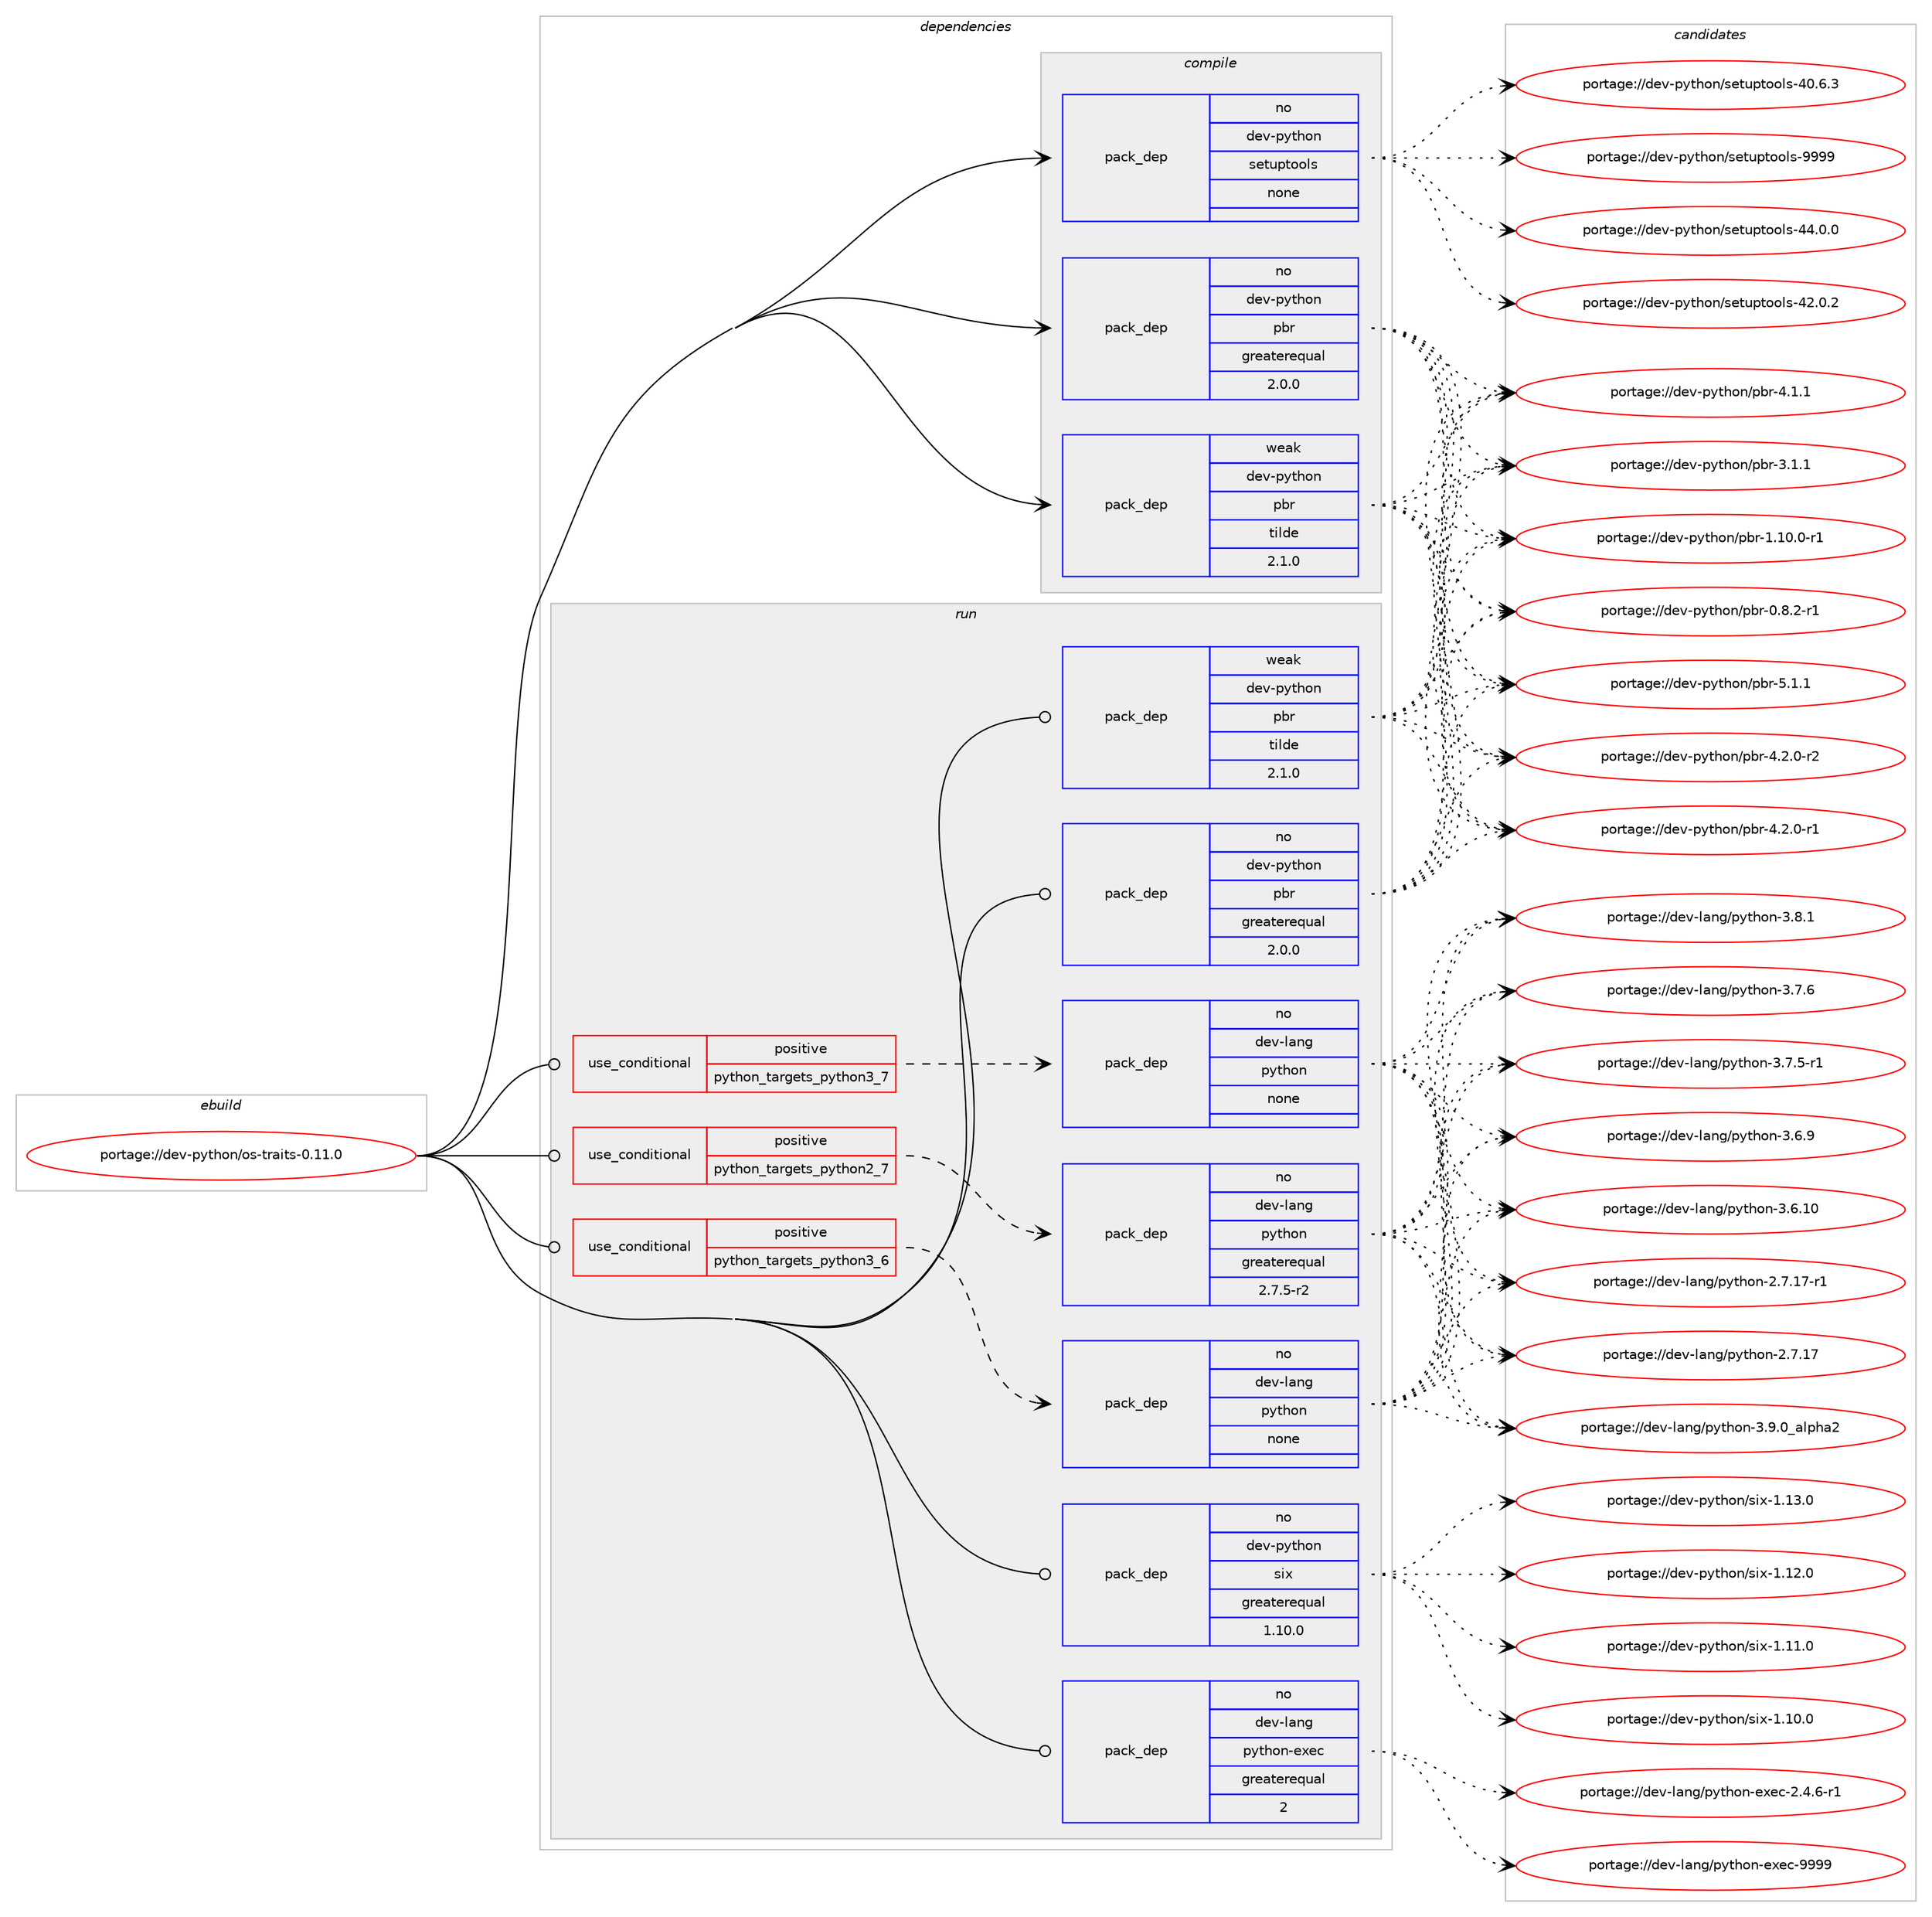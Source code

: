 digraph prolog {

# *************
# Graph options
# *************

newrank=true;
concentrate=true;
compound=true;
graph [rankdir=LR,fontname=Helvetica,fontsize=10,ranksep=1.5];#, ranksep=2.5, nodesep=0.2];
edge  [arrowhead=vee];
node  [fontname=Helvetica,fontsize=10];

# **********
# The ebuild
# **********

subgraph cluster_leftcol {
color=gray;
label=<<i>ebuild</i>>;
id [label="portage://dev-python/os-traits-0.11.0", color=red, width=4, href="../dev-python/os-traits-0.11.0.svg"];
}

# ****************
# The dependencies
# ****************

subgraph cluster_midcol {
color=gray;
label=<<i>dependencies</i>>;
subgraph cluster_compile {
fillcolor="#eeeeee";
style=filled;
label=<<i>compile</i>>;
subgraph pack329670 {
dependency446441 [label=<<TABLE BORDER="0" CELLBORDER="1" CELLSPACING="0" CELLPADDING="4" WIDTH="220"><TR><TD ROWSPAN="6" CELLPADDING="30">pack_dep</TD></TR><TR><TD WIDTH="110">no</TD></TR><TR><TD>dev-python</TD></TR><TR><TD>pbr</TD></TR><TR><TD>greaterequal</TD></TR><TR><TD>2.0.0</TD></TR></TABLE>>, shape=none, color=blue];
}
id:e -> dependency446441:w [weight=20,style="solid",arrowhead="vee"];
subgraph pack329671 {
dependency446442 [label=<<TABLE BORDER="0" CELLBORDER="1" CELLSPACING="0" CELLPADDING="4" WIDTH="220"><TR><TD ROWSPAN="6" CELLPADDING="30">pack_dep</TD></TR><TR><TD WIDTH="110">no</TD></TR><TR><TD>dev-python</TD></TR><TR><TD>setuptools</TD></TR><TR><TD>none</TD></TR><TR><TD></TD></TR></TABLE>>, shape=none, color=blue];
}
id:e -> dependency446442:w [weight=20,style="solid",arrowhead="vee"];
subgraph pack329672 {
dependency446443 [label=<<TABLE BORDER="0" CELLBORDER="1" CELLSPACING="0" CELLPADDING="4" WIDTH="220"><TR><TD ROWSPAN="6" CELLPADDING="30">pack_dep</TD></TR><TR><TD WIDTH="110">weak</TD></TR><TR><TD>dev-python</TD></TR><TR><TD>pbr</TD></TR><TR><TD>tilde</TD></TR><TR><TD>2.1.0</TD></TR></TABLE>>, shape=none, color=blue];
}
id:e -> dependency446443:w [weight=20,style="solid",arrowhead="vee"];
}
subgraph cluster_compileandrun {
fillcolor="#eeeeee";
style=filled;
label=<<i>compile and run</i>>;
}
subgraph cluster_run {
fillcolor="#eeeeee";
style=filled;
label=<<i>run</i>>;
subgraph cond111796 {
dependency446444 [label=<<TABLE BORDER="0" CELLBORDER="1" CELLSPACING="0" CELLPADDING="4"><TR><TD ROWSPAN="3" CELLPADDING="10">use_conditional</TD></TR><TR><TD>positive</TD></TR><TR><TD>python_targets_python2_7</TD></TR></TABLE>>, shape=none, color=red];
subgraph pack329673 {
dependency446445 [label=<<TABLE BORDER="0" CELLBORDER="1" CELLSPACING="0" CELLPADDING="4" WIDTH="220"><TR><TD ROWSPAN="6" CELLPADDING="30">pack_dep</TD></TR><TR><TD WIDTH="110">no</TD></TR><TR><TD>dev-lang</TD></TR><TR><TD>python</TD></TR><TR><TD>greaterequal</TD></TR><TR><TD>2.7.5-r2</TD></TR></TABLE>>, shape=none, color=blue];
}
dependency446444:e -> dependency446445:w [weight=20,style="dashed",arrowhead="vee"];
}
id:e -> dependency446444:w [weight=20,style="solid",arrowhead="odot"];
subgraph cond111797 {
dependency446446 [label=<<TABLE BORDER="0" CELLBORDER="1" CELLSPACING="0" CELLPADDING="4"><TR><TD ROWSPAN="3" CELLPADDING="10">use_conditional</TD></TR><TR><TD>positive</TD></TR><TR><TD>python_targets_python3_6</TD></TR></TABLE>>, shape=none, color=red];
subgraph pack329674 {
dependency446447 [label=<<TABLE BORDER="0" CELLBORDER="1" CELLSPACING="0" CELLPADDING="4" WIDTH="220"><TR><TD ROWSPAN="6" CELLPADDING="30">pack_dep</TD></TR><TR><TD WIDTH="110">no</TD></TR><TR><TD>dev-lang</TD></TR><TR><TD>python</TD></TR><TR><TD>none</TD></TR><TR><TD></TD></TR></TABLE>>, shape=none, color=blue];
}
dependency446446:e -> dependency446447:w [weight=20,style="dashed",arrowhead="vee"];
}
id:e -> dependency446446:w [weight=20,style="solid",arrowhead="odot"];
subgraph cond111798 {
dependency446448 [label=<<TABLE BORDER="0" CELLBORDER="1" CELLSPACING="0" CELLPADDING="4"><TR><TD ROWSPAN="3" CELLPADDING="10">use_conditional</TD></TR><TR><TD>positive</TD></TR><TR><TD>python_targets_python3_7</TD></TR></TABLE>>, shape=none, color=red];
subgraph pack329675 {
dependency446449 [label=<<TABLE BORDER="0" CELLBORDER="1" CELLSPACING="0" CELLPADDING="4" WIDTH="220"><TR><TD ROWSPAN="6" CELLPADDING="30">pack_dep</TD></TR><TR><TD WIDTH="110">no</TD></TR><TR><TD>dev-lang</TD></TR><TR><TD>python</TD></TR><TR><TD>none</TD></TR><TR><TD></TD></TR></TABLE>>, shape=none, color=blue];
}
dependency446448:e -> dependency446449:w [weight=20,style="dashed",arrowhead="vee"];
}
id:e -> dependency446448:w [weight=20,style="solid",arrowhead="odot"];
subgraph pack329676 {
dependency446450 [label=<<TABLE BORDER="0" CELLBORDER="1" CELLSPACING="0" CELLPADDING="4" WIDTH="220"><TR><TD ROWSPAN="6" CELLPADDING="30">pack_dep</TD></TR><TR><TD WIDTH="110">no</TD></TR><TR><TD>dev-lang</TD></TR><TR><TD>python-exec</TD></TR><TR><TD>greaterequal</TD></TR><TR><TD>2</TD></TR></TABLE>>, shape=none, color=blue];
}
id:e -> dependency446450:w [weight=20,style="solid",arrowhead="odot"];
subgraph pack329677 {
dependency446451 [label=<<TABLE BORDER="0" CELLBORDER="1" CELLSPACING="0" CELLPADDING="4" WIDTH="220"><TR><TD ROWSPAN="6" CELLPADDING="30">pack_dep</TD></TR><TR><TD WIDTH="110">no</TD></TR><TR><TD>dev-python</TD></TR><TR><TD>pbr</TD></TR><TR><TD>greaterequal</TD></TR><TR><TD>2.0.0</TD></TR></TABLE>>, shape=none, color=blue];
}
id:e -> dependency446451:w [weight=20,style="solid",arrowhead="odot"];
subgraph pack329678 {
dependency446452 [label=<<TABLE BORDER="0" CELLBORDER="1" CELLSPACING="0" CELLPADDING="4" WIDTH="220"><TR><TD ROWSPAN="6" CELLPADDING="30">pack_dep</TD></TR><TR><TD WIDTH="110">no</TD></TR><TR><TD>dev-python</TD></TR><TR><TD>six</TD></TR><TR><TD>greaterequal</TD></TR><TR><TD>1.10.0</TD></TR></TABLE>>, shape=none, color=blue];
}
id:e -> dependency446452:w [weight=20,style="solid",arrowhead="odot"];
subgraph pack329679 {
dependency446453 [label=<<TABLE BORDER="0" CELLBORDER="1" CELLSPACING="0" CELLPADDING="4" WIDTH="220"><TR><TD ROWSPAN="6" CELLPADDING="30">pack_dep</TD></TR><TR><TD WIDTH="110">weak</TD></TR><TR><TD>dev-python</TD></TR><TR><TD>pbr</TD></TR><TR><TD>tilde</TD></TR><TR><TD>2.1.0</TD></TR></TABLE>>, shape=none, color=blue];
}
id:e -> dependency446453:w [weight=20,style="solid",arrowhead="odot"];
}
}

# **************
# The candidates
# **************

subgraph cluster_choices {
rank=same;
color=gray;
label=<<i>candidates</i>>;

subgraph choice329670 {
color=black;
nodesep=1;
choice100101118451121211161041111104711298114455346494649 [label="portage://dev-python/pbr-5.1.1", color=red, width=4,href="../dev-python/pbr-5.1.1.svg"];
choice1001011184511212111610411111047112981144552465046484511450 [label="portage://dev-python/pbr-4.2.0-r2", color=red, width=4,href="../dev-python/pbr-4.2.0-r2.svg"];
choice1001011184511212111610411111047112981144552465046484511449 [label="portage://dev-python/pbr-4.2.0-r1", color=red, width=4,href="../dev-python/pbr-4.2.0-r1.svg"];
choice100101118451121211161041111104711298114455246494649 [label="portage://dev-python/pbr-4.1.1", color=red, width=4,href="../dev-python/pbr-4.1.1.svg"];
choice100101118451121211161041111104711298114455146494649 [label="portage://dev-python/pbr-3.1.1", color=red, width=4,href="../dev-python/pbr-3.1.1.svg"];
choice100101118451121211161041111104711298114454946494846484511449 [label="portage://dev-python/pbr-1.10.0-r1", color=red, width=4,href="../dev-python/pbr-1.10.0-r1.svg"];
choice1001011184511212111610411111047112981144548465646504511449 [label="portage://dev-python/pbr-0.8.2-r1", color=red, width=4,href="../dev-python/pbr-0.8.2-r1.svg"];
dependency446441:e -> choice100101118451121211161041111104711298114455346494649:w [style=dotted,weight="100"];
dependency446441:e -> choice1001011184511212111610411111047112981144552465046484511450:w [style=dotted,weight="100"];
dependency446441:e -> choice1001011184511212111610411111047112981144552465046484511449:w [style=dotted,weight="100"];
dependency446441:e -> choice100101118451121211161041111104711298114455246494649:w [style=dotted,weight="100"];
dependency446441:e -> choice100101118451121211161041111104711298114455146494649:w [style=dotted,weight="100"];
dependency446441:e -> choice100101118451121211161041111104711298114454946494846484511449:w [style=dotted,weight="100"];
dependency446441:e -> choice1001011184511212111610411111047112981144548465646504511449:w [style=dotted,weight="100"];
}
subgraph choice329671 {
color=black;
nodesep=1;
choice10010111845112121116104111110471151011161171121161111111081154557575757 [label="portage://dev-python/setuptools-9999", color=red, width=4,href="../dev-python/setuptools-9999.svg"];
choice100101118451121211161041111104711510111611711211611111110811545525246484648 [label="portage://dev-python/setuptools-44.0.0", color=red, width=4,href="../dev-python/setuptools-44.0.0.svg"];
choice100101118451121211161041111104711510111611711211611111110811545525046484650 [label="portage://dev-python/setuptools-42.0.2", color=red, width=4,href="../dev-python/setuptools-42.0.2.svg"];
choice100101118451121211161041111104711510111611711211611111110811545524846544651 [label="portage://dev-python/setuptools-40.6.3", color=red, width=4,href="../dev-python/setuptools-40.6.3.svg"];
dependency446442:e -> choice10010111845112121116104111110471151011161171121161111111081154557575757:w [style=dotted,weight="100"];
dependency446442:e -> choice100101118451121211161041111104711510111611711211611111110811545525246484648:w [style=dotted,weight="100"];
dependency446442:e -> choice100101118451121211161041111104711510111611711211611111110811545525046484650:w [style=dotted,weight="100"];
dependency446442:e -> choice100101118451121211161041111104711510111611711211611111110811545524846544651:w [style=dotted,weight="100"];
}
subgraph choice329672 {
color=black;
nodesep=1;
choice100101118451121211161041111104711298114455346494649 [label="portage://dev-python/pbr-5.1.1", color=red, width=4,href="../dev-python/pbr-5.1.1.svg"];
choice1001011184511212111610411111047112981144552465046484511450 [label="portage://dev-python/pbr-4.2.0-r2", color=red, width=4,href="../dev-python/pbr-4.2.0-r2.svg"];
choice1001011184511212111610411111047112981144552465046484511449 [label="portage://dev-python/pbr-4.2.0-r1", color=red, width=4,href="../dev-python/pbr-4.2.0-r1.svg"];
choice100101118451121211161041111104711298114455246494649 [label="portage://dev-python/pbr-4.1.1", color=red, width=4,href="../dev-python/pbr-4.1.1.svg"];
choice100101118451121211161041111104711298114455146494649 [label="portage://dev-python/pbr-3.1.1", color=red, width=4,href="../dev-python/pbr-3.1.1.svg"];
choice100101118451121211161041111104711298114454946494846484511449 [label="portage://dev-python/pbr-1.10.0-r1", color=red, width=4,href="../dev-python/pbr-1.10.0-r1.svg"];
choice1001011184511212111610411111047112981144548465646504511449 [label="portage://dev-python/pbr-0.8.2-r1", color=red, width=4,href="../dev-python/pbr-0.8.2-r1.svg"];
dependency446443:e -> choice100101118451121211161041111104711298114455346494649:w [style=dotted,weight="100"];
dependency446443:e -> choice1001011184511212111610411111047112981144552465046484511450:w [style=dotted,weight="100"];
dependency446443:e -> choice1001011184511212111610411111047112981144552465046484511449:w [style=dotted,weight="100"];
dependency446443:e -> choice100101118451121211161041111104711298114455246494649:w [style=dotted,weight="100"];
dependency446443:e -> choice100101118451121211161041111104711298114455146494649:w [style=dotted,weight="100"];
dependency446443:e -> choice100101118451121211161041111104711298114454946494846484511449:w [style=dotted,weight="100"];
dependency446443:e -> choice1001011184511212111610411111047112981144548465646504511449:w [style=dotted,weight="100"];
}
subgraph choice329673 {
color=black;
nodesep=1;
choice10010111845108971101034711212111610411111045514657464895971081121049750 [label="portage://dev-lang/python-3.9.0_alpha2", color=red, width=4,href="../dev-lang/python-3.9.0_alpha2.svg"];
choice100101118451089711010347112121116104111110455146564649 [label="portage://dev-lang/python-3.8.1", color=red, width=4,href="../dev-lang/python-3.8.1.svg"];
choice100101118451089711010347112121116104111110455146554654 [label="portage://dev-lang/python-3.7.6", color=red, width=4,href="../dev-lang/python-3.7.6.svg"];
choice1001011184510897110103471121211161041111104551465546534511449 [label="portage://dev-lang/python-3.7.5-r1", color=red, width=4,href="../dev-lang/python-3.7.5-r1.svg"];
choice100101118451089711010347112121116104111110455146544657 [label="portage://dev-lang/python-3.6.9", color=red, width=4,href="../dev-lang/python-3.6.9.svg"];
choice10010111845108971101034711212111610411111045514654464948 [label="portage://dev-lang/python-3.6.10", color=red, width=4,href="../dev-lang/python-3.6.10.svg"];
choice100101118451089711010347112121116104111110455046554649554511449 [label="portage://dev-lang/python-2.7.17-r1", color=red, width=4,href="../dev-lang/python-2.7.17-r1.svg"];
choice10010111845108971101034711212111610411111045504655464955 [label="portage://dev-lang/python-2.7.17", color=red, width=4,href="../dev-lang/python-2.7.17.svg"];
dependency446445:e -> choice10010111845108971101034711212111610411111045514657464895971081121049750:w [style=dotted,weight="100"];
dependency446445:e -> choice100101118451089711010347112121116104111110455146564649:w [style=dotted,weight="100"];
dependency446445:e -> choice100101118451089711010347112121116104111110455146554654:w [style=dotted,weight="100"];
dependency446445:e -> choice1001011184510897110103471121211161041111104551465546534511449:w [style=dotted,weight="100"];
dependency446445:e -> choice100101118451089711010347112121116104111110455146544657:w [style=dotted,weight="100"];
dependency446445:e -> choice10010111845108971101034711212111610411111045514654464948:w [style=dotted,weight="100"];
dependency446445:e -> choice100101118451089711010347112121116104111110455046554649554511449:w [style=dotted,weight="100"];
dependency446445:e -> choice10010111845108971101034711212111610411111045504655464955:w [style=dotted,weight="100"];
}
subgraph choice329674 {
color=black;
nodesep=1;
choice10010111845108971101034711212111610411111045514657464895971081121049750 [label="portage://dev-lang/python-3.9.0_alpha2", color=red, width=4,href="../dev-lang/python-3.9.0_alpha2.svg"];
choice100101118451089711010347112121116104111110455146564649 [label="portage://dev-lang/python-3.8.1", color=red, width=4,href="../dev-lang/python-3.8.1.svg"];
choice100101118451089711010347112121116104111110455146554654 [label="portage://dev-lang/python-3.7.6", color=red, width=4,href="../dev-lang/python-3.7.6.svg"];
choice1001011184510897110103471121211161041111104551465546534511449 [label="portage://dev-lang/python-3.7.5-r1", color=red, width=4,href="../dev-lang/python-3.7.5-r1.svg"];
choice100101118451089711010347112121116104111110455146544657 [label="portage://dev-lang/python-3.6.9", color=red, width=4,href="../dev-lang/python-3.6.9.svg"];
choice10010111845108971101034711212111610411111045514654464948 [label="portage://dev-lang/python-3.6.10", color=red, width=4,href="../dev-lang/python-3.6.10.svg"];
choice100101118451089711010347112121116104111110455046554649554511449 [label="portage://dev-lang/python-2.7.17-r1", color=red, width=4,href="../dev-lang/python-2.7.17-r1.svg"];
choice10010111845108971101034711212111610411111045504655464955 [label="portage://dev-lang/python-2.7.17", color=red, width=4,href="../dev-lang/python-2.7.17.svg"];
dependency446447:e -> choice10010111845108971101034711212111610411111045514657464895971081121049750:w [style=dotted,weight="100"];
dependency446447:e -> choice100101118451089711010347112121116104111110455146564649:w [style=dotted,weight="100"];
dependency446447:e -> choice100101118451089711010347112121116104111110455146554654:w [style=dotted,weight="100"];
dependency446447:e -> choice1001011184510897110103471121211161041111104551465546534511449:w [style=dotted,weight="100"];
dependency446447:e -> choice100101118451089711010347112121116104111110455146544657:w [style=dotted,weight="100"];
dependency446447:e -> choice10010111845108971101034711212111610411111045514654464948:w [style=dotted,weight="100"];
dependency446447:e -> choice100101118451089711010347112121116104111110455046554649554511449:w [style=dotted,weight="100"];
dependency446447:e -> choice10010111845108971101034711212111610411111045504655464955:w [style=dotted,weight="100"];
}
subgraph choice329675 {
color=black;
nodesep=1;
choice10010111845108971101034711212111610411111045514657464895971081121049750 [label="portage://dev-lang/python-3.9.0_alpha2", color=red, width=4,href="../dev-lang/python-3.9.0_alpha2.svg"];
choice100101118451089711010347112121116104111110455146564649 [label="portage://dev-lang/python-3.8.1", color=red, width=4,href="../dev-lang/python-3.8.1.svg"];
choice100101118451089711010347112121116104111110455146554654 [label="portage://dev-lang/python-3.7.6", color=red, width=4,href="../dev-lang/python-3.7.6.svg"];
choice1001011184510897110103471121211161041111104551465546534511449 [label="portage://dev-lang/python-3.7.5-r1", color=red, width=4,href="../dev-lang/python-3.7.5-r1.svg"];
choice100101118451089711010347112121116104111110455146544657 [label="portage://dev-lang/python-3.6.9", color=red, width=4,href="../dev-lang/python-3.6.9.svg"];
choice10010111845108971101034711212111610411111045514654464948 [label="portage://dev-lang/python-3.6.10", color=red, width=4,href="../dev-lang/python-3.6.10.svg"];
choice100101118451089711010347112121116104111110455046554649554511449 [label="portage://dev-lang/python-2.7.17-r1", color=red, width=4,href="../dev-lang/python-2.7.17-r1.svg"];
choice10010111845108971101034711212111610411111045504655464955 [label="portage://dev-lang/python-2.7.17", color=red, width=4,href="../dev-lang/python-2.7.17.svg"];
dependency446449:e -> choice10010111845108971101034711212111610411111045514657464895971081121049750:w [style=dotted,weight="100"];
dependency446449:e -> choice100101118451089711010347112121116104111110455146564649:w [style=dotted,weight="100"];
dependency446449:e -> choice100101118451089711010347112121116104111110455146554654:w [style=dotted,weight="100"];
dependency446449:e -> choice1001011184510897110103471121211161041111104551465546534511449:w [style=dotted,weight="100"];
dependency446449:e -> choice100101118451089711010347112121116104111110455146544657:w [style=dotted,weight="100"];
dependency446449:e -> choice10010111845108971101034711212111610411111045514654464948:w [style=dotted,weight="100"];
dependency446449:e -> choice100101118451089711010347112121116104111110455046554649554511449:w [style=dotted,weight="100"];
dependency446449:e -> choice10010111845108971101034711212111610411111045504655464955:w [style=dotted,weight="100"];
}
subgraph choice329676 {
color=black;
nodesep=1;
choice10010111845108971101034711212111610411111045101120101994557575757 [label="portage://dev-lang/python-exec-9999", color=red, width=4,href="../dev-lang/python-exec-9999.svg"];
choice10010111845108971101034711212111610411111045101120101994550465246544511449 [label="portage://dev-lang/python-exec-2.4.6-r1", color=red, width=4,href="../dev-lang/python-exec-2.4.6-r1.svg"];
dependency446450:e -> choice10010111845108971101034711212111610411111045101120101994557575757:w [style=dotted,weight="100"];
dependency446450:e -> choice10010111845108971101034711212111610411111045101120101994550465246544511449:w [style=dotted,weight="100"];
}
subgraph choice329677 {
color=black;
nodesep=1;
choice100101118451121211161041111104711298114455346494649 [label="portage://dev-python/pbr-5.1.1", color=red, width=4,href="../dev-python/pbr-5.1.1.svg"];
choice1001011184511212111610411111047112981144552465046484511450 [label="portage://dev-python/pbr-4.2.0-r2", color=red, width=4,href="../dev-python/pbr-4.2.0-r2.svg"];
choice1001011184511212111610411111047112981144552465046484511449 [label="portage://dev-python/pbr-4.2.0-r1", color=red, width=4,href="../dev-python/pbr-4.2.0-r1.svg"];
choice100101118451121211161041111104711298114455246494649 [label="portage://dev-python/pbr-4.1.1", color=red, width=4,href="../dev-python/pbr-4.1.1.svg"];
choice100101118451121211161041111104711298114455146494649 [label="portage://dev-python/pbr-3.1.1", color=red, width=4,href="../dev-python/pbr-3.1.1.svg"];
choice100101118451121211161041111104711298114454946494846484511449 [label="portage://dev-python/pbr-1.10.0-r1", color=red, width=4,href="../dev-python/pbr-1.10.0-r1.svg"];
choice1001011184511212111610411111047112981144548465646504511449 [label="portage://dev-python/pbr-0.8.2-r1", color=red, width=4,href="../dev-python/pbr-0.8.2-r1.svg"];
dependency446451:e -> choice100101118451121211161041111104711298114455346494649:w [style=dotted,weight="100"];
dependency446451:e -> choice1001011184511212111610411111047112981144552465046484511450:w [style=dotted,weight="100"];
dependency446451:e -> choice1001011184511212111610411111047112981144552465046484511449:w [style=dotted,weight="100"];
dependency446451:e -> choice100101118451121211161041111104711298114455246494649:w [style=dotted,weight="100"];
dependency446451:e -> choice100101118451121211161041111104711298114455146494649:w [style=dotted,weight="100"];
dependency446451:e -> choice100101118451121211161041111104711298114454946494846484511449:w [style=dotted,weight="100"];
dependency446451:e -> choice1001011184511212111610411111047112981144548465646504511449:w [style=dotted,weight="100"];
}
subgraph choice329678 {
color=black;
nodesep=1;
choice100101118451121211161041111104711510512045494649514648 [label="portage://dev-python/six-1.13.0", color=red, width=4,href="../dev-python/six-1.13.0.svg"];
choice100101118451121211161041111104711510512045494649504648 [label="portage://dev-python/six-1.12.0", color=red, width=4,href="../dev-python/six-1.12.0.svg"];
choice100101118451121211161041111104711510512045494649494648 [label="portage://dev-python/six-1.11.0", color=red, width=4,href="../dev-python/six-1.11.0.svg"];
choice100101118451121211161041111104711510512045494649484648 [label="portage://dev-python/six-1.10.0", color=red, width=4,href="../dev-python/six-1.10.0.svg"];
dependency446452:e -> choice100101118451121211161041111104711510512045494649514648:w [style=dotted,weight="100"];
dependency446452:e -> choice100101118451121211161041111104711510512045494649504648:w [style=dotted,weight="100"];
dependency446452:e -> choice100101118451121211161041111104711510512045494649494648:w [style=dotted,weight="100"];
dependency446452:e -> choice100101118451121211161041111104711510512045494649484648:w [style=dotted,weight="100"];
}
subgraph choice329679 {
color=black;
nodesep=1;
choice100101118451121211161041111104711298114455346494649 [label="portage://dev-python/pbr-5.1.1", color=red, width=4,href="../dev-python/pbr-5.1.1.svg"];
choice1001011184511212111610411111047112981144552465046484511450 [label="portage://dev-python/pbr-4.2.0-r2", color=red, width=4,href="../dev-python/pbr-4.2.0-r2.svg"];
choice1001011184511212111610411111047112981144552465046484511449 [label="portage://dev-python/pbr-4.2.0-r1", color=red, width=4,href="../dev-python/pbr-4.2.0-r1.svg"];
choice100101118451121211161041111104711298114455246494649 [label="portage://dev-python/pbr-4.1.1", color=red, width=4,href="../dev-python/pbr-4.1.1.svg"];
choice100101118451121211161041111104711298114455146494649 [label="portage://dev-python/pbr-3.1.1", color=red, width=4,href="../dev-python/pbr-3.1.1.svg"];
choice100101118451121211161041111104711298114454946494846484511449 [label="portage://dev-python/pbr-1.10.0-r1", color=red, width=4,href="../dev-python/pbr-1.10.0-r1.svg"];
choice1001011184511212111610411111047112981144548465646504511449 [label="portage://dev-python/pbr-0.8.2-r1", color=red, width=4,href="../dev-python/pbr-0.8.2-r1.svg"];
dependency446453:e -> choice100101118451121211161041111104711298114455346494649:w [style=dotted,weight="100"];
dependency446453:e -> choice1001011184511212111610411111047112981144552465046484511450:w [style=dotted,weight="100"];
dependency446453:e -> choice1001011184511212111610411111047112981144552465046484511449:w [style=dotted,weight="100"];
dependency446453:e -> choice100101118451121211161041111104711298114455246494649:w [style=dotted,weight="100"];
dependency446453:e -> choice100101118451121211161041111104711298114455146494649:w [style=dotted,weight="100"];
dependency446453:e -> choice100101118451121211161041111104711298114454946494846484511449:w [style=dotted,weight="100"];
dependency446453:e -> choice1001011184511212111610411111047112981144548465646504511449:w [style=dotted,weight="100"];
}
}

}
